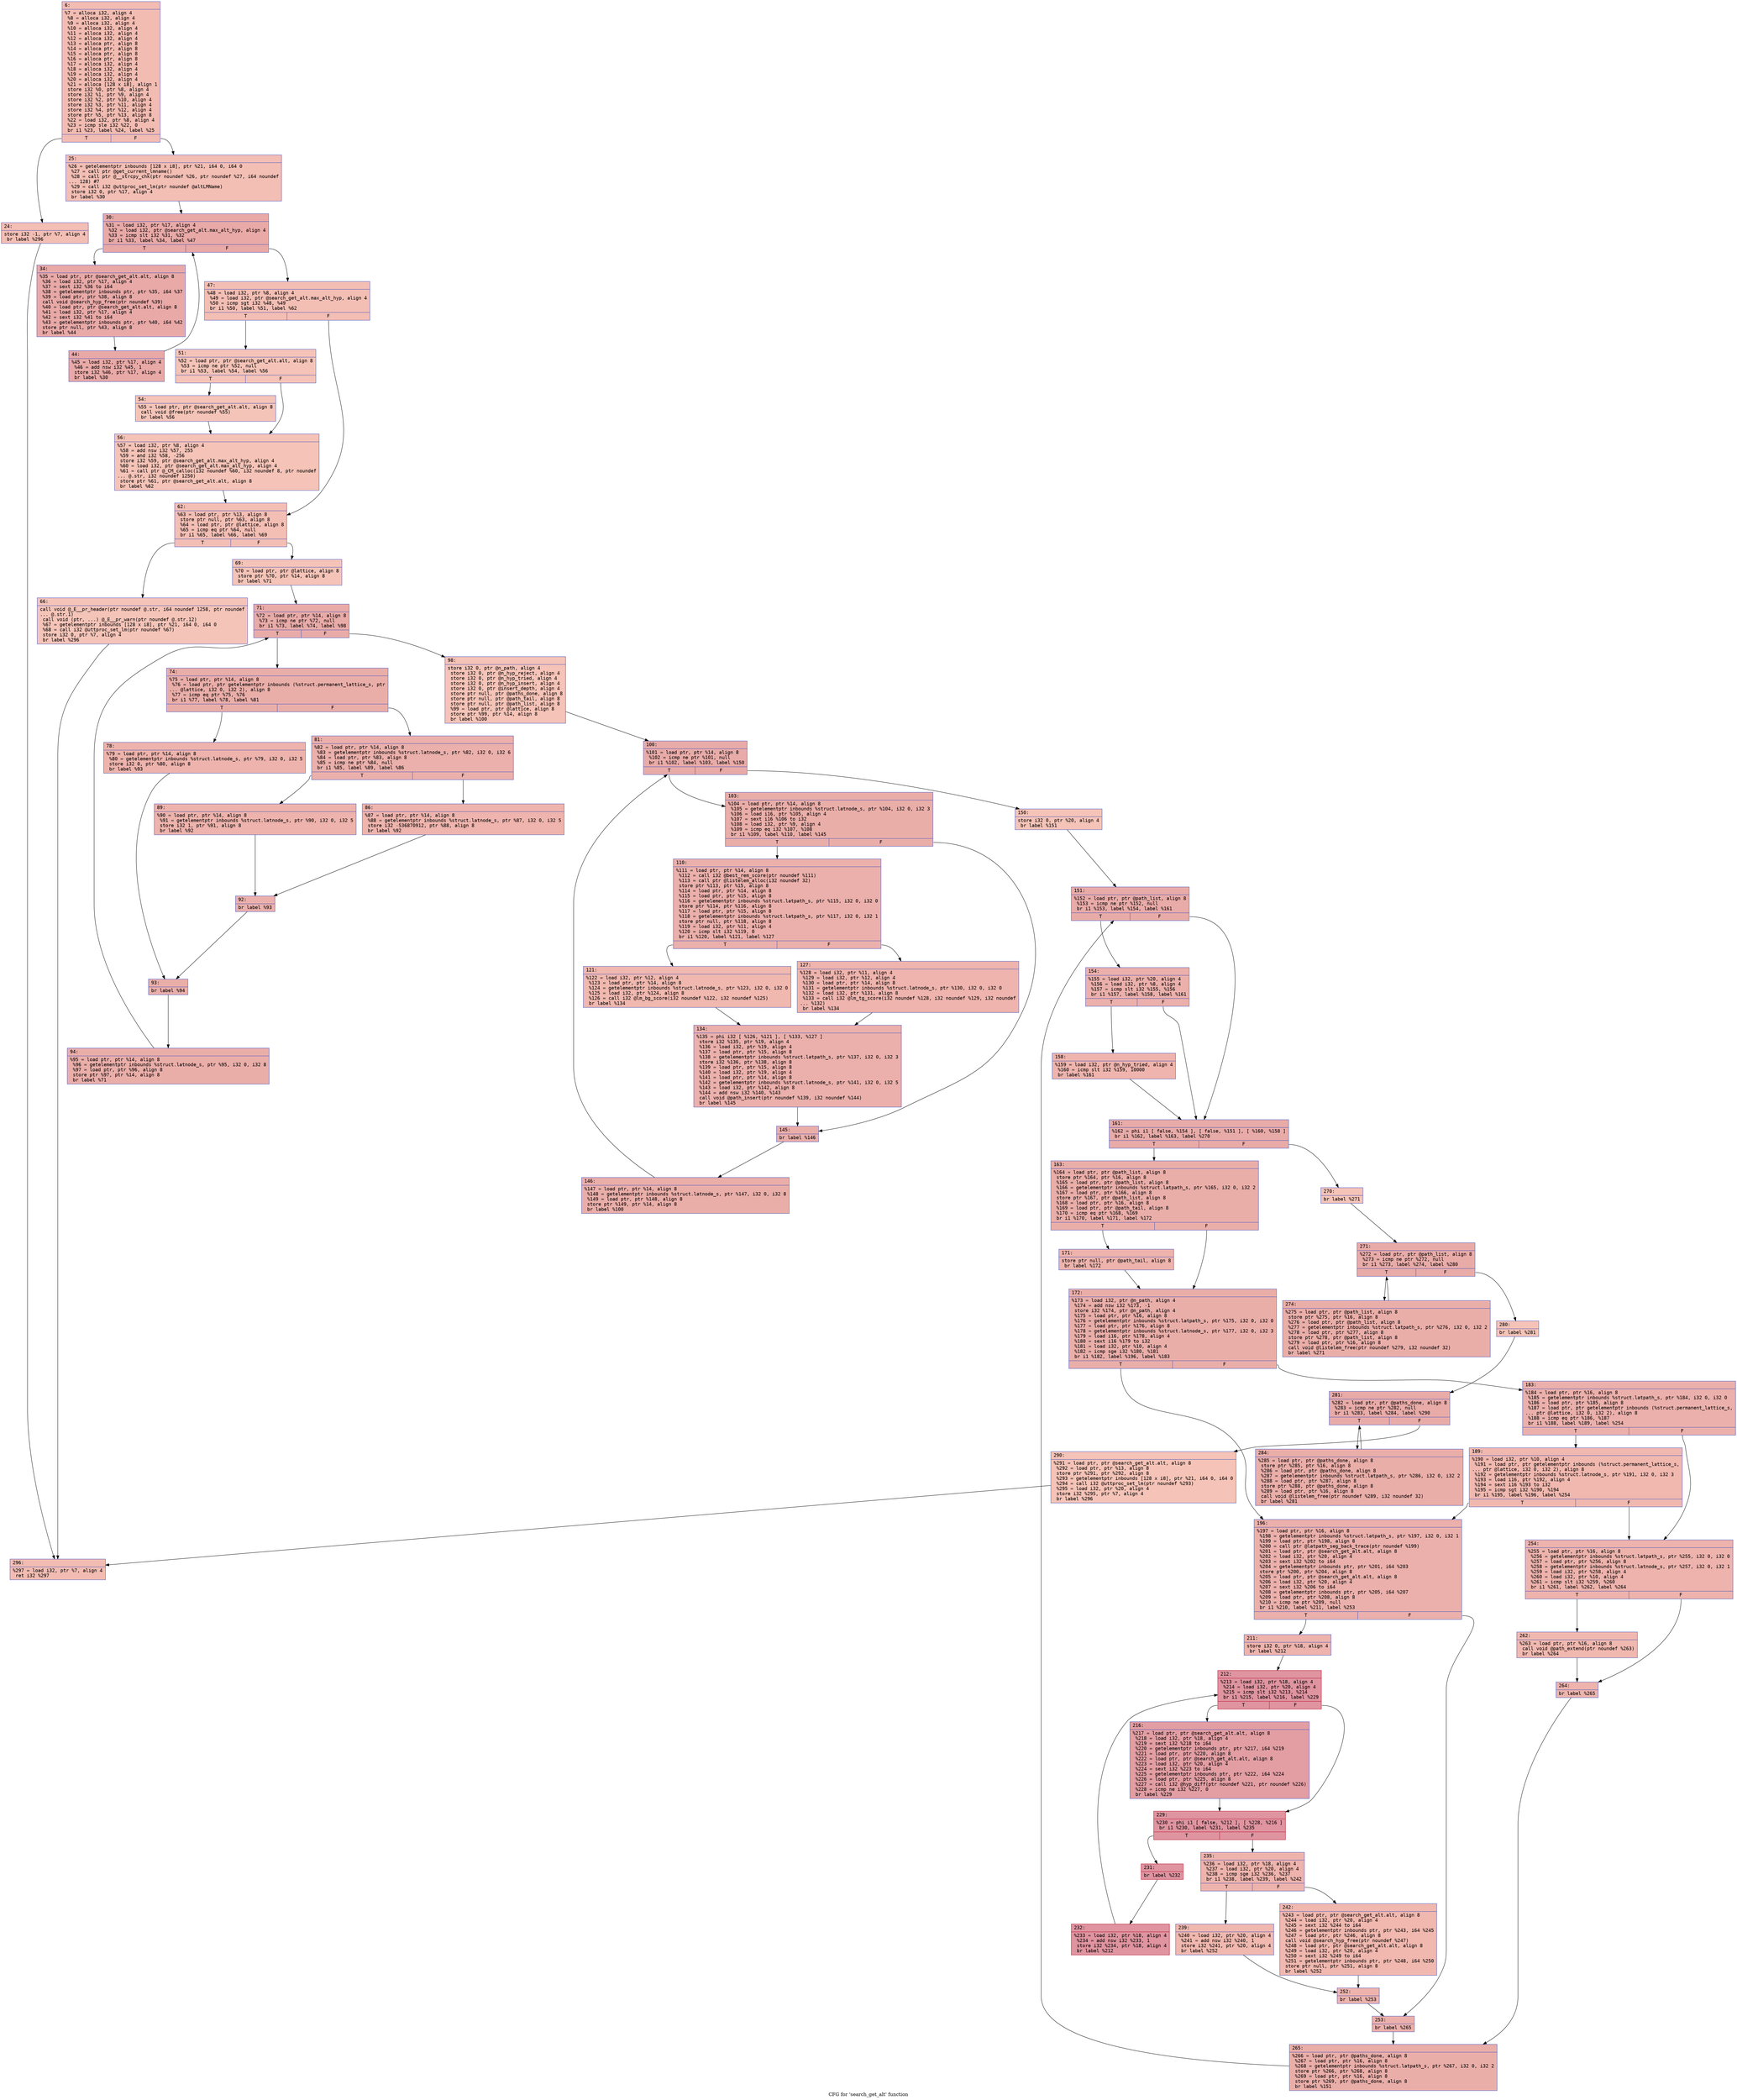 digraph "CFG for 'search_get_alt' function" {
	label="CFG for 'search_get_alt' function";

	Node0x600002afa300 [shape=record,color="#3d50c3ff", style=filled, fillcolor="#e1675170" fontname="Courier",label="{6:\l|  %7 = alloca i32, align 4\l  %8 = alloca i32, align 4\l  %9 = alloca i32, align 4\l  %10 = alloca i32, align 4\l  %11 = alloca i32, align 4\l  %12 = alloca i32, align 4\l  %13 = alloca ptr, align 8\l  %14 = alloca ptr, align 8\l  %15 = alloca ptr, align 8\l  %16 = alloca ptr, align 8\l  %17 = alloca i32, align 4\l  %18 = alloca i32, align 4\l  %19 = alloca i32, align 4\l  %20 = alloca i32, align 4\l  %21 = alloca [128 x i8], align 1\l  store i32 %0, ptr %8, align 4\l  store i32 %1, ptr %9, align 4\l  store i32 %2, ptr %10, align 4\l  store i32 %3, ptr %11, align 4\l  store i32 %4, ptr %12, align 4\l  store ptr %5, ptr %13, align 8\l  %22 = load i32, ptr %8, align 4\l  %23 = icmp sle i32 %22, 0\l  br i1 %23, label %24, label %25\l|{<s0>T|<s1>F}}"];
	Node0x600002afa300:s0 -> Node0x600002afa350[tooltip="6 -> 24\nProbability 50.00%" ];
	Node0x600002afa300:s1 -> Node0x600002afa3a0[tooltip="6 -> 25\nProbability 50.00%" ];
	Node0x600002afa350 [shape=record,color="#3d50c3ff", style=filled, fillcolor="#e36c5570" fontname="Courier",label="{24:\l|  store i32 -1, ptr %7, align 4\l  br label %296\l}"];
	Node0x600002afa350 -> Node0x600002afb700[tooltip="24 -> 296\nProbability 100.00%" ];
	Node0x600002afa3a0 [shape=record,color="#3d50c3ff", style=filled, fillcolor="#e36c5570" fontname="Courier",label="{25:\l|  %26 = getelementptr inbounds [128 x i8], ptr %21, i64 0, i64 0\l  %27 = call ptr @get_current_lmname()\l  %28 = call ptr @__strcpy_chk(ptr noundef %26, ptr noundef %27, i64 noundef\l... 128) #7\l  %29 = call i32 @uttproc_set_lm(ptr noundef @altLMName)\l  store i32 0, ptr %17, align 4\l  br label %30\l}"];
	Node0x600002afa3a0 -> Node0x600002afa3f0[tooltip="25 -> 30\nProbability 100.00%" ];
	Node0x600002afa3f0 [shape=record,color="#3d50c3ff", style=filled, fillcolor="#ca3b3770" fontname="Courier",label="{30:\l|  %31 = load i32, ptr %17, align 4\l  %32 = load i32, ptr @search_get_alt.max_alt_hyp, align 4\l  %33 = icmp slt i32 %31, %32\l  br i1 %33, label %34, label %47\l|{<s0>T|<s1>F}}"];
	Node0x600002afa3f0:s0 -> Node0x600002afa440[tooltip="30 -> 34\nProbability 96.88%" ];
	Node0x600002afa3f0:s1 -> Node0x600002afa4e0[tooltip="30 -> 47\nProbability 3.12%" ];
	Node0x600002afa440 [shape=record,color="#3d50c3ff", style=filled, fillcolor="#ca3b3770" fontname="Courier",label="{34:\l|  %35 = load ptr, ptr @search_get_alt.alt, align 8\l  %36 = load i32, ptr %17, align 4\l  %37 = sext i32 %36 to i64\l  %38 = getelementptr inbounds ptr, ptr %35, i64 %37\l  %39 = load ptr, ptr %38, align 8\l  call void @search_hyp_free(ptr noundef %39)\l  %40 = load ptr, ptr @search_get_alt.alt, align 8\l  %41 = load i32, ptr %17, align 4\l  %42 = sext i32 %41 to i64\l  %43 = getelementptr inbounds ptr, ptr %40, i64 %42\l  store ptr null, ptr %43, align 8\l  br label %44\l}"];
	Node0x600002afa440 -> Node0x600002afa490[tooltip="34 -> 44\nProbability 100.00%" ];
	Node0x600002afa490 [shape=record,color="#3d50c3ff", style=filled, fillcolor="#ca3b3770" fontname="Courier",label="{44:\l|  %45 = load i32, ptr %17, align 4\l  %46 = add nsw i32 %45, 1\l  store i32 %46, ptr %17, align 4\l  br label %30\l}"];
	Node0x600002afa490 -> Node0x600002afa3f0[tooltip="44 -> 30\nProbability 100.00%" ];
	Node0x600002afa4e0 [shape=record,color="#3d50c3ff", style=filled, fillcolor="#e36c5570" fontname="Courier",label="{47:\l|  %48 = load i32, ptr %8, align 4\l  %49 = load i32, ptr @search_get_alt.max_alt_hyp, align 4\l  %50 = icmp sgt i32 %48, %49\l  br i1 %50, label %51, label %62\l|{<s0>T|<s1>F}}"];
	Node0x600002afa4e0:s0 -> Node0x600002afa530[tooltip="47 -> 51\nProbability 50.00%" ];
	Node0x600002afa4e0:s1 -> Node0x600002afa620[tooltip="47 -> 62\nProbability 50.00%" ];
	Node0x600002afa530 [shape=record,color="#3d50c3ff", style=filled, fillcolor="#e8765c70" fontname="Courier",label="{51:\l|  %52 = load ptr, ptr @search_get_alt.alt, align 8\l  %53 = icmp ne ptr %52, null\l  br i1 %53, label %54, label %56\l|{<s0>T|<s1>F}}"];
	Node0x600002afa530:s0 -> Node0x600002afa580[tooltip="51 -> 54\nProbability 62.50%" ];
	Node0x600002afa530:s1 -> Node0x600002afa5d0[tooltip="51 -> 56\nProbability 37.50%" ];
	Node0x600002afa580 [shape=record,color="#3d50c3ff", style=filled, fillcolor="#e97a5f70" fontname="Courier",label="{54:\l|  %55 = load ptr, ptr @search_get_alt.alt, align 8\l  call void @free(ptr noundef %55)\l  br label %56\l}"];
	Node0x600002afa580 -> Node0x600002afa5d0[tooltip="54 -> 56\nProbability 100.00%" ];
	Node0x600002afa5d0 [shape=record,color="#3d50c3ff", style=filled, fillcolor="#e8765c70" fontname="Courier",label="{56:\l|  %57 = load i32, ptr %8, align 4\l  %58 = add nsw i32 %57, 255\l  %59 = and i32 %58, -256\l  store i32 %59, ptr @search_get_alt.max_alt_hyp, align 4\l  %60 = load i32, ptr @search_get_alt.max_alt_hyp, align 4\l  %61 = call ptr @_CM_calloc(i32 noundef %60, i32 noundef 8, ptr noundef\l... @.str, i32 noundef 1250)\l  store ptr %61, ptr @search_get_alt.alt, align 8\l  br label %62\l}"];
	Node0x600002afa5d0 -> Node0x600002afa620[tooltip="56 -> 62\nProbability 100.00%" ];
	Node0x600002afa620 [shape=record,color="#3d50c3ff", style=filled, fillcolor="#e36c5570" fontname="Courier",label="{62:\l|  %63 = load ptr, ptr %13, align 8\l  store ptr null, ptr %63, align 8\l  %64 = load ptr, ptr @lattice, align 8\l  %65 = icmp eq ptr %64, null\l  br i1 %65, label %66, label %69\l|{<s0>T|<s1>F}}"];
	Node0x600002afa620:s0 -> Node0x600002afa670[tooltip="62 -> 66\nProbability 37.50%" ];
	Node0x600002afa620:s1 -> Node0x600002afa6c0[tooltip="62 -> 69\nProbability 62.50%" ];
	Node0x600002afa670 [shape=record,color="#3d50c3ff", style=filled, fillcolor="#e97a5f70" fontname="Courier",label="{66:\l|  call void @_E__pr_header(ptr noundef @.str, i64 noundef 1258, ptr noundef\l... @.str.1)\l  call void (ptr, ...) @_E__pr_warn(ptr noundef @.str.12)\l  %67 = getelementptr inbounds [128 x i8], ptr %21, i64 0, i64 0\l  %68 = call i32 @uttproc_set_lm(ptr noundef %67)\l  store i32 0, ptr %7, align 4\l  br label %296\l}"];
	Node0x600002afa670 -> Node0x600002afb700[tooltip="66 -> 296\nProbability 100.00%" ];
	Node0x600002afa6c0 [shape=record,color="#3d50c3ff", style=filled, fillcolor="#e8765c70" fontname="Courier",label="{69:\l|  %70 = load ptr, ptr @lattice, align 8\l  store ptr %70, ptr %14, align 8\l  br label %71\l}"];
	Node0x600002afa6c0 -> Node0x600002afa710[tooltip="69 -> 71\nProbability 100.00%" ];
	Node0x600002afa710 [shape=record,color="#3d50c3ff", style=filled, fillcolor="#cc403a70" fontname="Courier",label="{71:\l|  %72 = load ptr, ptr %14, align 8\l  %73 = icmp ne ptr %72, null\l  br i1 %73, label %74, label %98\l|{<s0>T|<s1>F}}"];
	Node0x600002afa710:s0 -> Node0x600002afa760[tooltip="71 -> 74\nProbability 96.88%" ];
	Node0x600002afa710:s1 -> Node0x600002afa9e0[tooltip="71 -> 98\nProbability 3.12%" ];
	Node0x600002afa760 [shape=record,color="#3d50c3ff", style=filled, fillcolor="#d0473d70" fontname="Courier",label="{74:\l|  %75 = load ptr, ptr %14, align 8\l  %76 = load ptr, ptr getelementptr inbounds (%struct.permanent_lattice_s, ptr\l... @lattice, i32 0, i32 2), align 8\l  %77 = icmp eq ptr %75, %76\l  br i1 %77, label %78, label %81\l|{<s0>T|<s1>F}}"];
	Node0x600002afa760:s0 -> Node0x600002afa7b0[tooltip="74 -> 78\nProbability 37.50%" ];
	Node0x600002afa760:s1 -> Node0x600002afa800[tooltip="74 -> 81\nProbability 62.50%" ];
	Node0x600002afa7b0 [shape=record,color="#3d50c3ff", style=filled, fillcolor="#d6524470" fontname="Courier",label="{78:\l|  %79 = load ptr, ptr %14, align 8\l  %80 = getelementptr inbounds %struct.latnode_s, ptr %79, i32 0, i32 5\l  store i32 0, ptr %80, align 8\l  br label %93\l}"];
	Node0x600002afa7b0 -> Node0x600002afa940[tooltip="78 -> 93\nProbability 100.00%" ];
	Node0x600002afa800 [shape=record,color="#3d50c3ff", style=filled, fillcolor="#d24b4070" fontname="Courier",label="{81:\l|  %82 = load ptr, ptr %14, align 8\l  %83 = getelementptr inbounds %struct.latnode_s, ptr %82, i32 0, i32 6\l  %84 = load ptr, ptr %83, align 8\l  %85 = icmp ne ptr %84, null\l  br i1 %85, label %89, label %86\l|{<s0>T|<s1>F}}"];
	Node0x600002afa800:s0 -> Node0x600002afa8a0[tooltip="81 -> 89\nProbability 62.50%" ];
	Node0x600002afa800:s1 -> Node0x600002afa850[tooltip="81 -> 86\nProbability 37.50%" ];
	Node0x600002afa850 [shape=record,color="#3d50c3ff", style=filled, fillcolor="#d8564670" fontname="Courier",label="{86:\l|  %87 = load ptr, ptr %14, align 8\l  %88 = getelementptr inbounds %struct.latnode_s, ptr %87, i32 0, i32 5\l  store i32 -536870912, ptr %88, align 8\l  br label %92\l}"];
	Node0x600002afa850 -> Node0x600002afa8f0[tooltip="86 -> 92\nProbability 100.00%" ];
	Node0x600002afa8a0 [shape=record,color="#3d50c3ff", style=filled, fillcolor="#d6524470" fontname="Courier",label="{89:\l|  %90 = load ptr, ptr %14, align 8\l  %91 = getelementptr inbounds %struct.latnode_s, ptr %90, i32 0, i32 5\l  store i32 1, ptr %91, align 8\l  br label %92\l}"];
	Node0x600002afa8a0 -> Node0x600002afa8f0[tooltip="89 -> 92\nProbability 100.00%" ];
	Node0x600002afa8f0 [shape=record,color="#3d50c3ff", style=filled, fillcolor="#d24b4070" fontname="Courier",label="{92:\l|  br label %93\l}"];
	Node0x600002afa8f0 -> Node0x600002afa940[tooltip="92 -> 93\nProbability 100.00%" ];
	Node0x600002afa940 [shape=record,color="#3d50c3ff", style=filled, fillcolor="#d0473d70" fontname="Courier",label="{93:\l|  br label %94\l}"];
	Node0x600002afa940 -> Node0x600002afa990[tooltip="93 -> 94\nProbability 100.00%" ];
	Node0x600002afa990 [shape=record,color="#3d50c3ff", style=filled, fillcolor="#d0473d70" fontname="Courier",label="{94:\l|  %95 = load ptr, ptr %14, align 8\l  %96 = getelementptr inbounds %struct.latnode_s, ptr %95, i32 0, i32 8\l  %97 = load ptr, ptr %96, align 8\l  store ptr %97, ptr %14, align 8\l  br label %71\l}"];
	Node0x600002afa990 -> Node0x600002afa710[tooltip="94 -> 71\nProbability 100.00%" ];
	Node0x600002afa9e0 [shape=record,color="#3d50c3ff", style=filled, fillcolor="#e8765c70" fontname="Courier",label="{98:\l|  store i32 0, ptr @n_path, align 4\l  store i32 0, ptr @n_hyp_reject, align 4\l  store i32 0, ptr @n_hyp_tried, align 4\l  store i32 0, ptr @n_hyp_insert, align 4\l  store i32 0, ptr @insert_depth, align 4\l  store ptr null, ptr @paths_done, align 8\l  store ptr null, ptr @path_tail, align 8\l  store ptr null, ptr @path_list, align 8\l  %99 = load ptr, ptr @lattice, align 8\l  store ptr %99, ptr %14, align 8\l  br label %100\l}"];
	Node0x600002afa9e0 -> Node0x600002afaa30[tooltip="98 -> 100\nProbability 100.00%" ];
	Node0x600002afaa30 [shape=record,color="#3d50c3ff", style=filled, fillcolor="#cc403a70" fontname="Courier",label="{100:\l|  %101 = load ptr, ptr %14, align 8\l  %102 = icmp ne ptr %101, null\l  br i1 %102, label %103, label %150\l|{<s0>T|<s1>F}}"];
	Node0x600002afaa30:s0 -> Node0x600002afaa80[tooltip="100 -> 103\nProbability 96.88%" ];
	Node0x600002afaa30:s1 -> Node0x600002afacb0[tooltip="100 -> 150\nProbability 3.12%" ];
	Node0x600002afaa80 [shape=record,color="#3d50c3ff", style=filled, fillcolor="#d0473d70" fontname="Courier",label="{103:\l|  %104 = load ptr, ptr %14, align 8\l  %105 = getelementptr inbounds %struct.latnode_s, ptr %104, i32 0, i32 3\l  %106 = load i16, ptr %105, align 4\l  %107 = sext i16 %106 to i32\l  %108 = load i32, ptr %9, align 4\l  %109 = icmp eq i32 %107, %108\l  br i1 %109, label %110, label %145\l|{<s0>T|<s1>F}}"];
	Node0x600002afaa80:s0 -> Node0x600002afaad0[tooltip="103 -> 110\nProbability 50.00%" ];
	Node0x600002afaa80:s1 -> Node0x600002afac10[tooltip="103 -> 145\nProbability 50.00%" ];
	Node0x600002afaad0 [shape=record,color="#3d50c3ff", style=filled, fillcolor="#d24b4070" fontname="Courier",label="{110:\l|  %111 = load ptr, ptr %14, align 8\l  %112 = call i32 @best_rem_score(ptr noundef %111)\l  %113 = call ptr @listelem_alloc(i32 noundef 32)\l  store ptr %113, ptr %15, align 8\l  %114 = load ptr, ptr %14, align 8\l  %115 = load ptr, ptr %15, align 8\l  %116 = getelementptr inbounds %struct.latpath_s, ptr %115, i32 0, i32 0\l  store ptr %114, ptr %116, align 8\l  %117 = load ptr, ptr %15, align 8\l  %118 = getelementptr inbounds %struct.latpath_s, ptr %117, i32 0, i32 1\l  store ptr null, ptr %118, align 8\l  %119 = load i32, ptr %11, align 4\l  %120 = icmp slt i32 %119, 0\l  br i1 %120, label %121, label %127\l|{<s0>T|<s1>F}}"];
	Node0x600002afaad0:s0 -> Node0x600002afab20[tooltip="110 -> 121\nProbability 37.50%" ];
	Node0x600002afaad0:s1 -> Node0x600002afab70[tooltip="110 -> 127\nProbability 62.50%" ];
	Node0x600002afab20 [shape=record,color="#3d50c3ff", style=filled, fillcolor="#dc5d4a70" fontname="Courier",label="{121:\l|  %122 = load i32, ptr %12, align 4\l  %123 = load ptr, ptr %14, align 8\l  %124 = getelementptr inbounds %struct.latnode_s, ptr %123, i32 0, i32 0\l  %125 = load i32, ptr %124, align 8\l  %126 = call i32 @lm_bg_score(i32 noundef %122, i32 noundef %125)\l  br label %134\l}"];
	Node0x600002afab20 -> Node0x600002afabc0[tooltip="121 -> 134\nProbability 100.00%" ];
	Node0x600002afab70 [shape=record,color="#3d50c3ff", style=filled, fillcolor="#d8564670" fontname="Courier",label="{127:\l|  %128 = load i32, ptr %11, align 4\l  %129 = load i32, ptr %12, align 4\l  %130 = load ptr, ptr %14, align 8\l  %131 = getelementptr inbounds %struct.latnode_s, ptr %130, i32 0, i32 0\l  %132 = load i32, ptr %131, align 8\l  %133 = call i32 @lm_tg_score(i32 noundef %128, i32 noundef %129, i32 noundef\l... %132)\l  br label %134\l}"];
	Node0x600002afab70 -> Node0x600002afabc0[tooltip="127 -> 134\nProbability 100.00%" ];
	Node0x600002afabc0 [shape=record,color="#3d50c3ff", style=filled, fillcolor="#d24b4070" fontname="Courier",label="{134:\l|  %135 = phi i32 [ %126, %121 ], [ %133, %127 ]\l  store i32 %135, ptr %19, align 4\l  %136 = load i32, ptr %19, align 4\l  %137 = load ptr, ptr %15, align 8\l  %138 = getelementptr inbounds %struct.latpath_s, ptr %137, i32 0, i32 3\l  store i32 %136, ptr %138, align 8\l  %139 = load ptr, ptr %15, align 8\l  %140 = load i32, ptr %19, align 4\l  %141 = load ptr, ptr %14, align 8\l  %142 = getelementptr inbounds %struct.latnode_s, ptr %141, i32 0, i32 5\l  %143 = load i32, ptr %142, align 8\l  %144 = add nsw i32 %140, %143\l  call void @path_insert(ptr noundef %139, i32 noundef %144)\l  br label %145\l}"];
	Node0x600002afabc0 -> Node0x600002afac10[tooltip="134 -> 145\nProbability 100.00%" ];
	Node0x600002afac10 [shape=record,color="#3d50c3ff", style=filled, fillcolor="#d0473d70" fontname="Courier",label="{145:\l|  br label %146\l}"];
	Node0x600002afac10 -> Node0x600002afac60[tooltip="145 -> 146\nProbability 100.00%" ];
	Node0x600002afac60 [shape=record,color="#3d50c3ff", style=filled, fillcolor="#d0473d70" fontname="Courier",label="{146:\l|  %147 = load ptr, ptr %14, align 8\l  %148 = getelementptr inbounds %struct.latnode_s, ptr %147, i32 0, i32 8\l  %149 = load ptr, ptr %148, align 8\l  store ptr %149, ptr %14, align 8\l  br label %100\l}"];
	Node0x600002afac60 -> Node0x600002afaa30[tooltip="146 -> 100\nProbability 100.00%" ];
	Node0x600002afacb0 [shape=record,color="#3d50c3ff", style=filled, fillcolor="#e8765c70" fontname="Courier",label="{150:\l|  store i32 0, ptr %20, align 4\l  br label %151\l}"];
	Node0x600002afacb0 -> Node0x600002afad00[tooltip="150 -> 151\nProbability 100.00%" ];
	Node0x600002afad00 [shape=record,color="#3d50c3ff", style=filled, fillcolor="#cc403a70" fontname="Courier",label="{151:\l|  %152 = load ptr, ptr @path_list, align 8\l  %153 = icmp ne ptr %152, null\l  br i1 %153, label %154, label %161\l|{<s0>T|<s1>F}}"];
	Node0x600002afad00:s0 -> Node0x600002afad50[tooltip="151 -> 154\nProbability 62.50%" ];
	Node0x600002afad00:s1 -> Node0x600002afadf0[tooltip="151 -> 161\nProbability 37.50%" ];
	Node0x600002afad50 [shape=record,color="#3d50c3ff", style=filled, fillcolor="#d24b4070" fontname="Courier",label="{154:\l|  %155 = load i32, ptr %20, align 4\l  %156 = load i32, ptr %8, align 4\l  %157 = icmp slt i32 %155, %156\l  br i1 %157, label %158, label %161\l|{<s0>T|<s1>F}}"];
	Node0x600002afad50:s0 -> Node0x600002afada0[tooltip="154 -> 158\nProbability 50.00%" ];
	Node0x600002afad50:s1 -> Node0x600002afadf0[tooltip="154 -> 161\nProbability 50.00%" ];
	Node0x600002afada0 [shape=record,color="#3d50c3ff", style=filled, fillcolor="#d8564670" fontname="Courier",label="{158:\l|  %159 = load i32, ptr @n_hyp_tried, align 4\l  %160 = icmp slt i32 %159, 10000\l  br label %161\l}"];
	Node0x600002afada0 -> Node0x600002afadf0[tooltip="158 -> 161\nProbability 100.00%" ];
	Node0x600002afadf0 [shape=record,color="#3d50c3ff", style=filled, fillcolor="#cc403a70" fontname="Courier",label="{161:\l|  %162 = phi i1 [ false, %154 ], [ false, %151 ], [ %160, %158 ]\l  br i1 %162, label %163, label %270\l|{<s0>T|<s1>F}}"];
	Node0x600002afadf0:s0 -> Node0x600002afae40[tooltip="161 -> 163\nProbability 96.88%" ];
	Node0x600002afadf0:s1 -> Node0x600002afb4d0[tooltip="161 -> 270\nProbability 3.12%" ];
	Node0x600002afae40 [shape=record,color="#3d50c3ff", style=filled, fillcolor="#d0473d70" fontname="Courier",label="{163:\l|  %164 = load ptr, ptr @path_list, align 8\l  store ptr %164, ptr %16, align 8\l  %165 = load ptr, ptr @path_list, align 8\l  %166 = getelementptr inbounds %struct.latpath_s, ptr %165, i32 0, i32 2\l  %167 = load ptr, ptr %166, align 8\l  store ptr %167, ptr @path_list, align 8\l  %168 = load ptr, ptr %16, align 8\l  %169 = load ptr, ptr @path_tail, align 8\l  %170 = icmp eq ptr %168, %169\l  br i1 %170, label %171, label %172\l|{<s0>T|<s1>F}}"];
	Node0x600002afae40:s0 -> Node0x600002afae90[tooltip="163 -> 171\nProbability 37.50%" ];
	Node0x600002afae40:s1 -> Node0x600002afaee0[tooltip="163 -> 172\nProbability 62.50%" ];
	Node0x600002afae90 [shape=record,color="#3d50c3ff", style=filled, fillcolor="#d6524470" fontname="Courier",label="{171:\l|  store ptr null, ptr @path_tail, align 8\l  br label %172\l}"];
	Node0x600002afae90 -> Node0x600002afaee0[tooltip="171 -> 172\nProbability 100.00%" ];
	Node0x600002afaee0 [shape=record,color="#3d50c3ff", style=filled, fillcolor="#d0473d70" fontname="Courier",label="{172:\l|  %173 = load i32, ptr @n_path, align 4\l  %174 = add nsw i32 %173, -1\l  store i32 %174, ptr @n_path, align 4\l  %175 = load ptr, ptr %16, align 8\l  %176 = getelementptr inbounds %struct.latpath_s, ptr %175, i32 0, i32 0\l  %177 = load ptr, ptr %176, align 8\l  %178 = getelementptr inbounds %struct.latnode_s, ptr %177, i32 0, i32 3\l  %179 = load i16, ptr %178, align 4\l  %180 = sext i16 %179 to i32\l  %181 = load i32, ptr %10, align 4\l  %182 = icmp sge i32 %180, %181\l  br i1 %182, label %196, label %183\l|{<s0>T|<s1>F}}"];
	Node0x600002afaee0:s0 -> Node0x600002afafd0[tooltip="172 -> 196\nProbability 50.00%" ];
	Node0x600002afaee0:s1 -> Node0x600002afaf30[tooltip="172 -> 183\nProbability 50.00%" ];
	Node0x600002afaf30 [shape=record,color="#3d50c3ff", style=filled, fillcolor="#d24b4070" fontname="Courier",label="{183:\l|  %184 = load ptr, ptr %16, align 8\l  %185 = getelementptr inbounds %struct.latpath_s, ptr %184, i32 0, i32 0\l  %186 = load ptr, ptr %185, align 8\l  %187 = load ptr, ptr getelementptr inbounds (%struct.permanent_lattice_s,\l... ptr @lattice, i32 0, i32 2), align 8\l  %188 = icmp eq ptr %186, %187\l  br i1 %188, label %189, label %254\l|{<s0>T|<s1>F}}"];
	Node0x600002afaf30:s0 -> Node0x600002afaf80[tooltip="183 -> 189\nProbability 37.50%" ];
	Node0x600002afaf30:s1 -> Node0x600002afb390[tooltip="183 -> 254\nProbability 62.50%" ];
	Node0x600002afaf80 [shape=record,color="#3d50c3ff", style=filled, fillcolor="#dc5d4a70" fontname="Courier",label="{189:\l|  %190 = load i32, ptr %10, align 4\l  %191 = load ptr, ptr getelementptr inbounds (%struct.permanent_lattice_s,\l... ptr @lattice, i32 0, i32 2), align 8\l  %192 = getelementptr inbounds %struct.latnode_s, ptr %191, i32 0, i32 3\l  %193 = load i16, ptr %192, align 4\l  %194 = sext i16 %193 to i32\l  %195 = icmp sgt i32 %190, %194\l  br i1 %195, label %196, label %254\l|{<s0>T|<s1>F}}"];
	Node0x600002afaf80:s0 -> Node0x600002afafd0[tooltip="189 -> 196\nProbability 50.00%" ];
	Node0x600002afaf80:s1 -> Node0x600002afb390[tooltip="189 -> 254\nProbability 50.00%" ];
	Node0x600002afafd0 [shape=record,color="#3d50c3ff", style=filled, fillcolor="#d24b4070" fontname="Courier",label="{196:\l|  %197 = load ptr, ptr %16, align 8\l  %198 = getelementptr inbounds %struct.latpath_s, ptr %197, i32 0, i32 1\l  %199 = load ptr, ptr %198, align 8\l  %200 = call ptr @latpath_seg_back_trace(ptr noundef %199)\l  %201 = load ptr, ptr @search_get_alt.alt, align 8\l  %202 = load i32, ptr %20, align 4\l  %203 = sext i32 %202 to i64\l  %204 = getelementptr inbounds ptr, ptr %201, i64 %203\l  store ptr %200, ptr %204, align 8\l  %205 = load ptr, ptr @search_get_alt.alt, align 8\l  %206 = load i32, ptr %20, align 4\l  %207 = sext i32 %206 to i64\l  %208 = getelementptr inbounds ptr, ptr %205, i64 %207\l  %209 = load ptr, ptr %208, align 8\l  %210 = icmp ne ptr %209, null\l  br i1 %210, label %211, label %253\l|{<s0>T|<s1>F}}"];
	Node0x600002afafd0:s0 -> Node0x600002afb020[tooltip="196 -> 211\nProbability 62.50%" ];
	Node0x600002afafd0:s1 -> Node0x600002afb340[tooltip="196 -> 253\nProbability 37.50%" ];
	Node0x600002afb020 [shape=record,color="#3d50c3ff", style=filled, fillcolor="#d6524470" fontname="Courier",label="{211:\l|  store i32 0, ptr %18, align 4\l  br label %212\l}"];
	Node0x600002afb020 -> Node0x600002afb070[tooltip="211 -> 212\nProbability 100.00%" ];
	Node0x600002afb070 [shape=record,color="#b70d28ff", style=filled, fillcolor="#b70d2870" fontname="Courier",label="{212:\l|  %213 = load i32, ptr %18, align 4\l  %214 = load i32, ptr %20, align 4\l  %215 = icmp slt i32 %213, %214\l  br i1 %215, label %216, label %229\l|{<s0>T|<s1>F}}"];
	Node0x600002afb070:s0 -> Node0x600002afb0c0[tooltip="212 -> 216\nProbability 50.00%" ];
	Node0x600002afb070:s1 -> Node0x600002afb110[tooltip="212 -> 229\nProbability 50.00%" ];
	Node0x600002afb0c0 [shape=record,color="#3d50c3ff", style=filled, fillcolor="#be242e70" fontname="Courier",label="{216:\l|  %217 = load ptr, ptr @search_get_alt.alt, align 8\l  %218 = load i32, ptr %18, align 4\l  %219 = sext i32 %218 to i64\l  %220 = getelementptr inbounds ptr, ptr %217, i64 %219\l  %221 = load ptr, ptr %220, align 8\l  %222 = load ptr, ptr @search_get_alt.alt, align 8\l  %223 = load i32, ptr %20, align 4\l  %224 = sext i32 %223 to i64\l  %225 = getelementptr inbounds ptr, ptr %222, i64 %224\l  %226 = load ptr, ptr %225, align 8\l  %227 = call i32 @hyp_diff(ptr noundef %221, ptr noundef %226)\l  %228 = icmp ne i32 %227, 0\l  br label %229\l}"];
	Node0x600002afb0c0 -> Node0x600002afb110[tooltip="216 -> 229\nProbability 100.00%" ];
	Node0x600002afb110 [shape=record,color="#b70d28ff", style=filled, fillcolor="#b70d2870" fontname="Courier",label="{229:\l|  %230 = phi i1 [ false, %212 ], [ %228, %216 ]\l  br i1 %230, label %231, label %235\l|{<s0>T|<s1>F}}"];
	Node0x600002afb110:s0 -> Node0x600002afb160[tooltip="229 -> 231\nProbability 96.88%" ];
	Node0x600002afb110:s1 -> Node0x600002afb200[tooltip="229 -> 235\nProbability 3.12%" ];
	Node0x600002afb160 [shape=record,color="#b70d28ff", style=filled, fillcolor="#b70d2870" fontname="Courier",label="{231:\l|  br label %232\l}"];
	Node0x600002afb160 -> Node0x600002afb1b0[tooltip="231 -> 232\nProbability 100.00%" ];
	Node0x600002afb1b0 [shape=record,color="#b70d28ff", style=filled, fillcolor="#b70d2870" fontname="Courier",label="{232:\l|  %233 = load i32, ptr %18, align 4\l  %234 = add nsw i32 %233, 1\l  store i32 %234, ptr %18, align 4\l  br label %212\l}"];
	Node0x600002afb1b0 -> Node0x600002afb070[tooltip="232 -> 212\nProbability 100.00%" ];
	Node0x600002afb200 [shape=record,color="#3d50c3ff", style=filled, fillcolor="#d6524470" fontname="Courier",label="{235:\l|  %236 = load i32, ptr %18, align 4\l  %237 = load i32, ptr %20, align 4\l  %238 = icmp sge i32 %236, %237\l  br i1 %238, label %239, label %242\l|{<s0>T|<s1>F}}"];
	Node0x600002afb200:s0 -> Node0x600002afb250[tooltip="235 -> 239\nProbability 50.00%" ];
	Node0x600002afb200:s1 -> Node0x600002afb2a0[tooltip="235 -> 242\nProbability 50.00%" ];
	Node0x600002afb250 [shape=record,color="#3d50c3ff", style=filled, fillcolor="#dc5d4a70" fontname="Courier",label="{239:\l|  %240 = load i32, ptr %20, align 4\l  %241 = add nsw i32 %240, 1\l  store i32 %241, ptr %20, align 4\l  br label %252\l}"];
	Node0x600002afb250 -> Node0x600002afb2f0[tooltip="239 -> 252\nProbability 100.00%" ];
	Node0x600002afb2a0 [shape=record,color="#3d50c3ff", style=filled, fillcolor="#dc5d4a70" fontname="Courier",label="{242:\l|  %243 = load ptr, ptr @search_get_alt.alt, align 8\l  %244 = load i32, ptr %20, align 4\l  %245 = sext i32 %244 to i64\l  %246 = getelementptr inbounds ptr, ptr %243, i64 %245\l  %247 = load ptr, ptr %246, align 8\l  call void @search_hyp_free(ptr noundef %247)\l  %248 = load ptr, ptr @search_get_alt.alt, align 8\l  %249 = load i32, ptr %20, align 4\l  %250 = sext i32 %249 to i64\l  %251 = getelementptr inbounds ptr, ptr %248, i64 %250\l  store ptr null, ptr %251, align 8\l  br label %252\l}"];
	Node0x600002afb2a0 -> Node0x600002afb2f0[tooltip="242 -> 252\nProbability 100.00%" ];
	Node0x600002afb2f0 [shape=record,color="#3d50c3ff", style=filled, fillcolor="#d6524470" fontname="Courier",label="{252:\l|  br label %253\l}"];
	Node0x600002afb2f0 -> Node0x600002afb340[tooltip="252 -> 253\nProbability 100.00%" ];
	Node0x600002afb340 [shape=record,color="#3d50c3ff", style=filled, fillcolor="#d24b4070" fontname="Courier",label="{253:\l|  br label %265\l}"];
	Node0x600002afb340 -> Node0x600002afb480[tooltip="253 -> 265\nProbability 100.00%" ];
	Node0x600002afb390 [shape=record,color="#3d50c3ff", style=filled, fillcolor="#d6524470" fontname="Courier",label="{254:\l|  %255 = load ptr, ptr %16, align 8\l  %256 = getelementptr inbounds %struct.latpath_s, ptr %255, i32 0, i32 0\l  %257 = load ptr, ptr %256, align 8\l  %258 = getelementptr inbounds %struct.latnode_s, ptr %257, i32 0, i32 1\l  %259 = load i32, ptr %258, align 4\l  %260 = load i32, ptr %10, align 4\l  %261 = icmp slt i32 %259, %260\l  br i1 %261, label %262, label %264\l|{<s0>T|<s1>F}}"];
	Node0x600002afb390:s0 -> Node0x600002afb3e0[tooltip="254 -> 262\nProbability 50.00%" ];
	Node0x600002afb390:s1 -> Node0x600002afb430[tooltip="254 -> 264\nProbability 50.00%" ];
	Node0x600002afb3e0 [shape=record,color="#3d50c3ff", style=filled, fillcolor="#dc5d4a70" fontname="Courier",label="{262:\l|  %263 = load ptr, ptr %16, align 8\l  call void @path_extend(ptr noundef %263)\l  br label %264\l}"];
	Node0x600002afb3e0 -> Node0x600002afb430[tooltip="262 -> 264\nProbability 100.00%" ];
	Node0x600002afb430 [shape=record,color="#3d50c3ff", style=filled, fillcolor="#d6524470" fontname="Courier",label="{264:\l|  br label %265\l}"];
	Node0x600002afb430 -> Node0x600002afb480[tooltip="264 -> 265\nProbability 100.00%" ];
	Node0x600002afb480 [shape=record,color="#3d50c3ff", style=filled, fillcolor="#d0473d70" fontname="Courier",label="{265:\l|  %266 = load ptr, ptr @paths_done, align 8\l  %267 = load ptr, ptr %16, align 8\l  %268 = getelementptr inbounds %struct.latpath_s, ptr %267, i32 0, i32 2\l  store ptr %266, ptr %268, align 8\l  %269 = load ptr, ptr %16, align 8\l  store ptr %269, ptr @paths_done, align 8\l  br label %151\l}"];
	Node0x600002afb480 -> Node0x600002afad00[tooltip="265 -> 151\nProbability 100.00%" ];
	Node0x600002afb4d0 [shape=record,color="#3d50c3ff", style=filled, fillcolor="#e8765c70" fontname="Courier",label="{270:\l|  br label %271\l}"];
	Node0x600002afb4d0 -> Node0x600002afb520[tooltip="270 -> 271\nProbability 100.00%" ];
	Node0x600002afb520 [shape=record,color="#3d50c3ff", style=filled, fillcolor="#cc403a70" fontname="Courier",label="{271:\l|  %272 = load ptr, ptr @path_list, align 8\l  %273 = icmp ne ptr %272, null\l  br i1 %273, label %274, label %280\l|{<s0>T|<s1>F}}"];
	Node0x600002afb520:s0 -> Node0x600002afb570[tooltip="271 -> 274\nProbability 96.88%" ];
	Node0x600002afb520:s1 -> Node0x600002afb5c0[tooltip="271 -> 280\nProbability 3.12%" ];
	Node0x600002afb570 [shape=record,color="#3d50c3ff", style=filled, fillcolor="#d0473d70" fontname="Courier",label="{274:\l|  %275 = load ptr, ptr @path_list, align 8\l  store ptr %275, ptr %16, align 8\l  %276 = load ptr, ptr @path_list, align 8\l  %277 = getelementptr inbounds %struct.latpath_s, ptr %276, i32 0, i32 2\l  %278 = load ptr, ptr %277, align 8\l  store ptr %278, ptr @path_list, align 8\l  %279 = load ptr, ptr %16, align 8\l  call void @listelem_free(ptr noundef %279, i32 noundef 32)\l  br label %271\l}"];
	Node0x600002afb570 -> Node0x600002afb520[tooltip="274 -> 271\nProbability 100.00%" ];
	Node0x600002afb5c0 [shape=record,color="#3d50c3ff", style=filled, fillcolor="#e8765c70" fontname="Courier",label="{280:\l|  br label %281\l}"];
	Node0x600002afb5c0 -> Node0x600002afb610[tooltip="280 -> 281\nProbability 100.00%" ];
	Node0x600002afb610 [shape=record,color="#3d50c3ff", style=filled, fillcolor="#cc403a70" fontname="Courier",label="{281:\l|  %282 = load ptr, ptr @paths_done, align 8\l  %283 = icmp ne ptr %282, null\l  br i1 %283, label %284, label %290\l|{<s0>T|<s1>F}}"];
	Node0x600002afb610:s0 -> Node0x600002afb660[tooltip="281 -> 284\nProbability 96.88%" ];
	Node0x600002afb610:s1 -> Node0x600002afb6b0[tooltip="281 -> 290\nProbability 3.12%" ];
	Node0x600002afb660 [shape=record,color="#3d50c3ff", style=filled, fillcolor="#d0473d70" fontname="Courier",label="{284:\l|  %285 = load ptr, ptr @paths_done, align 8\l  store ptr %285, ptr %16, align 8\l  %286 = load ptr, ptr @paths_done, align 8\l  %287 = getelementptr inbounds %struct.latpath_s, ptr %286, i32 0, i32 2\l  %288 = load ptr, ptr %287, align 8\l  store ptr %288, ptr @paths_done, align 8\l  %289 = load ptr, ptr %16, align 8\l  call void @listelem_free(ptr noundef %289, i32 noundef 32)\l  br label %281\l}"];
	Node0x600002afb660 -> Node0x600002afb610[tooltip="284 -> 281\nProbability 100.00%" ];
	Node0x600002afb6b0 [shape=record,color="#3d50c3ff", style=filled, fillcolor="#e8765c70" fontname="Courier",label="{290:\l|  %291 = load ptr, ptr @search_get_alt.alt, align 8\l  %292 = load ptr, ptr %13, align 8\l  store ptr %291, ptr %292, align 8\l  %293 = getelementptr inbounds [128 x i8], ptr %21, i64 0, i64 0\l  %294 = call i32 @uttproc_set_lm(ptr noundef %293)\l  %295 = load i32, ptr %20, align 4\l  store i32 %295, ptr %7, align 4\l  br label %296\l}"];
	Node0x600002afb6b0 -> Node0x600002afb700[tooltip="290 -> 296\nProbability 100.00%" ];
	Node0x600002afb700 [shape=record,color="#3d50c3ff", style=filled, fillcolor="#e1675170" fontname="Courier",label="{296:\l|  %297 = load i32, ptr %7, align 4\l  ret i32 %297\l}"];
}
